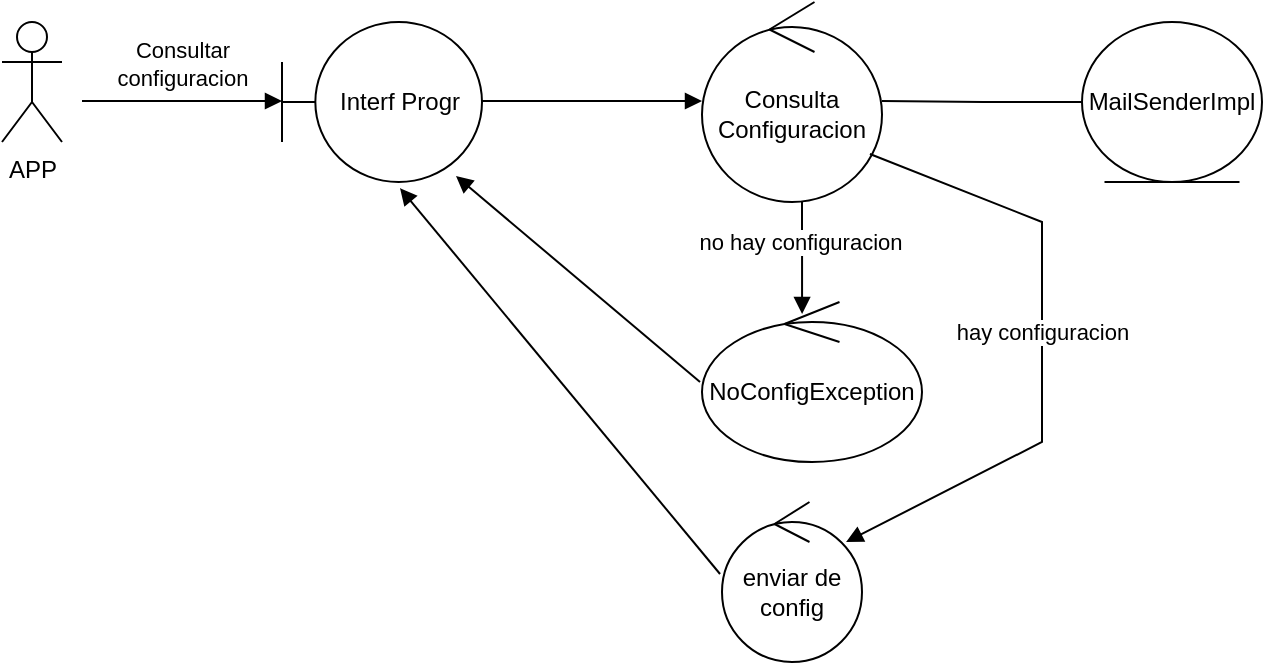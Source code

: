 <mxfile version="21.8.0" type="device">
  <diagram name="Página-1" id="QnoU7TKSMhBxKTP8MkLn">
    <mxGraphModel dx="1079" dy="485" grid="1" gridSize="10" guides="1" tooltips="1" connect="1" arrows="1" fold="1" page="1" pageScale="1" pageWidth="850" pageHeight="1100" math="0" shadow="0">
      <root>
        <mxCell id="0" />
        <mxCell id="1" parent="0" />
        <mxCell id="9cdcEdQYwdAdk869OhbK-1" value="Interf Progr" style="shape=umlBoundary;whiteSpace=wrap;html=1;" vertex="1" parent="1">
          <mxGeometry x="210" y="80" width="100" height="80" as="geometry" />
        </mxCell>
        <mxCell id="9cdcEdQYwdAdk869OhbK-2" value="Consulta&lt;br&gt;Configuracion" style="ellipse;shape=umlControl;whiteSpace=wrap;html=1;" vertex="1" parent="1">
          <mxGeometry x="420" y="70" width="90" height="100" as="geometry" />
        </mxCell>
        <mxCell id="9cdcEdQYwdAdk869OhbK-3" value="MailSenderImpl" style="ellipse;shape=umlEntity;whiteSpace=wrap;html=1;" vertex="1" parent="1">
          <mxGeometry x="610" y="80" width="90" height="80" as="geometry" />
        </mxCell>
        <mxCell id="9cdcEdQYwdAdk869OhbK-4" value="APP" style="shape=umlActor;verticalLabelPosition=bottom;verticalAlign=top;html=1;" vertex="1" parent="1">
          <mxGeometry x="70" y="80" width="30" height="60" as="geometry" />
        </mxCell>
        <mxCell id="9cdcEdQYwdAdk869OhbK-6" value="&lt;br&gt;" style="endArrow=block;endFill=1;html=1;edgeStyle=orthogonalEdgeStyle;align=left;verticalAlign=top;rounded=0;" edge="1" parent="1" target="9cdcEdQYwdAdk869OhbK-1">
          <mxGeometry x="-1" relative="1" as="geometry">
            <mxPoint x="110" y="119.5" as="sourcePoint" />
            <mxPoint x="270" y="119.5" as="targetPoint" />
          </mxGeometry>
        </mxCell>
        <mxCell id="9cdcEdQYwdAdk869OhbK-8" value="&lt;br&gt;" style="edgeLabel;html=1;align=center;verticalAlign=middle;resizable=0;points=[];" vertex="1" connectable="0" parent="9cdcEdQYwdAdk869OhbK-6">
          <mxGeometry x="-0.9" y="7" relative="1" as="geometry">
            <mxPoint as="offset" />
          </mxGeometry>
        </mxCell>
        <mxCell id="9cdcEdQYwdAdk869OhbK-9" value="Consultar &lt;br&gt;configuracion" style="edgeLabel;html=1;align=center;verticalAlign=middle;resizable=0;points=[];" vertex="1" connectable="0" parent="9cdcEdQYwdAdk869OhbK-6">
          <mxGeometry x="-0.38" relative="1" as="geometry">
            <mxPoint x="19" y="-19" as="offset" />
          </mxGeometry>
        </mxCell>
        <mxCell id="9cdcEdQYwdAdk869OhbK-10" value="&lt;br&gt;" style="endArrow=block;endFill=1;html=1;edgeStyle=orthogonalEdgeStyle;align=left;verticalAlign=top;rounded=0;" edge="1" parent="1" target="9cdcEdQYwdAdk869OhbK-2">
          <mxGeometry x="-0.455" y="-20" relative="1" as="geometry">
            <mxPoint x="310" y="119.5" as="sourcePoint" />
            <mxPoint x="420" y="120" as="targetPoint" />
            <mxPoint y="1" as="offset" />
          </mxGeometry>
        </mxCell>
        <mxCell id="9cdcEdQYwdAdk869OhbK-13" value="" style="endArrow=none;html=1;edgeStyle=orthogonalEdgeStyle;rounded=0;" edge="1" parent="1">
          <mxGeometry relative="1" as="geometry">
            <mxPoint x="510" y="119.5" as="sourcePoint" />
            <mxPoint x="610" y="120" as="targetPoint" />
          </mxGeometry>
        </mxCell>
        <mxCell id="9cdcEdQYwdAdk869OhbK-16" value="NoConfigException" style="ellipse;shape=umlControl;whiteSpace=wrap;html=1;" vertex="1" parent="1">
          <mxGeometry x="420" y="220" width="110" height="80" as="geometry" />
        </mxCell>
        <mxCell id="9cdcEdQYwdAdk869OhbK-17" value="" style="html=1;verticalAlign=bottom;endArrow=block;curved=0;rounded=0;entryX=0.455;entryY=0.075;entryDx=0;entryDy=0;entryPerimeter=0;" edge="1" parent="1" target="9cdcEdQYwdAdk869OhbK-16">
          <mxGeometry width="80" relative="1" as="geometry">
            <mxPoint x="470" y="170" as="sourcePoint" />
            <mxPoint x="550" y="170" as="targetPoint" />
          </mxGeometry>
        </mxCell>
        <mxCell id="9cdcEdQYwdAdk869OhbK-20" value="no hay configuracion" style="edgeLabel;html=1;align=center;verticalAlign=middle;resizable=0;points=[];" vertex="1" connectable="0" parent="9cdcEdQYwdAdk869OhbK-17">
          <mxGeometry x="-0.302" y="-1" relative="1" as="geometry">
            <mxPoint as="offset" />
          </mxGeometry>
        </mxCell>
        <mxCell id="9cdcEdQYwdAdk869OhbK-21" value="enviar de config" style="ellipse;shape=umlControl;whiteSpace=wrap;html=1;" vertex="1" parent="1">
          <mxGeometry x="430" y="320" width="70" height="80" as="geometry" />
        </mxCell>
        <mxCell id="9cdcEdQYwdAdk869OhbK-22" value="hay configuracion" style="html=1;verticalAlign=bottom;endArrow=block;curved=0;rounded=0;exitX=0.933;exitY=0.76;exitDx=0;exitDy=0;exitPerimeter=0;entryX=0.886;entryY=0.25;entryDx=0;entryDy=0;entryPerimeter=0;" edge="1" parent="1" source="9cdcEdQYwdAdk869OhbK-2" target="9cdcEdQYwdAdk869OhbK-21">
          <mxGeometry width="80" relative="1" as="geometry">
            <mxPoint x="510" y="260" as="sourcePoint" />
            <mxPoint x="590" y="260" as="targetPoint" />
            <Array as="points">
              <mxPoint x="590" y="180" />
              <mxPoint x="590" y="290" />
            </Array>
          </mxGeometry>
        </mxCell>
        <mxCell id="9cdcEdQYwdAdk869OhbK-23" value="" style="html=1;verticalAlign=bottom;endArrow=block;curved=0;rounded=0;entryX=0.87;entryY=0.963;entryDx=0;entryDy=0;entryPerimeter=0;exitX=-0.009;exitY=0.5;exitDx=0;exitDy=0;exitPerimeter=0;" edge="1" parent="1" source="9cdcEdQYwdAdk869OhbK-16" target="9cdcEdQYwdAdk869OhbK-1">
          <mxGeometry width="80" relative="1" as="geometry">
            <mxPoint x="510" y="260" as="sourcePoint" />
            <mxPoint x="590" y="260" as="targetPoint" />
          </mxGeometry>
        </mxCell>
        <mxCell id="9cdcEdQYwdAdk869OhbK-24" value="" style="html=1;verticalAlign=bottom;endArrow=block;curved=0;rounded=0;entryX=0.59;entryY=1.038;entryDx=0;entryDy=0;entryPerimeter=0;exitX=-0.014;exitY=0.45;exitDx=0;exitDy=0;exitPerimeter=0;" edge="1" parent="1" source="9cdcEdQYwdAdk869OhbK-21" target="9cdcEdQYwdAdk869OhbK-1">
          <mxGeometry width="80" relative="1" as="geometry">
            <mxPoint x="510" y="260" as="sourcePoint" />
            <mxPoint x="590" y="260" as="targetPoint" />
          </mxGeometry>
        </mxCell>
      </root>
    </mxGraphModel>
  </diagram>
</mxfile>
